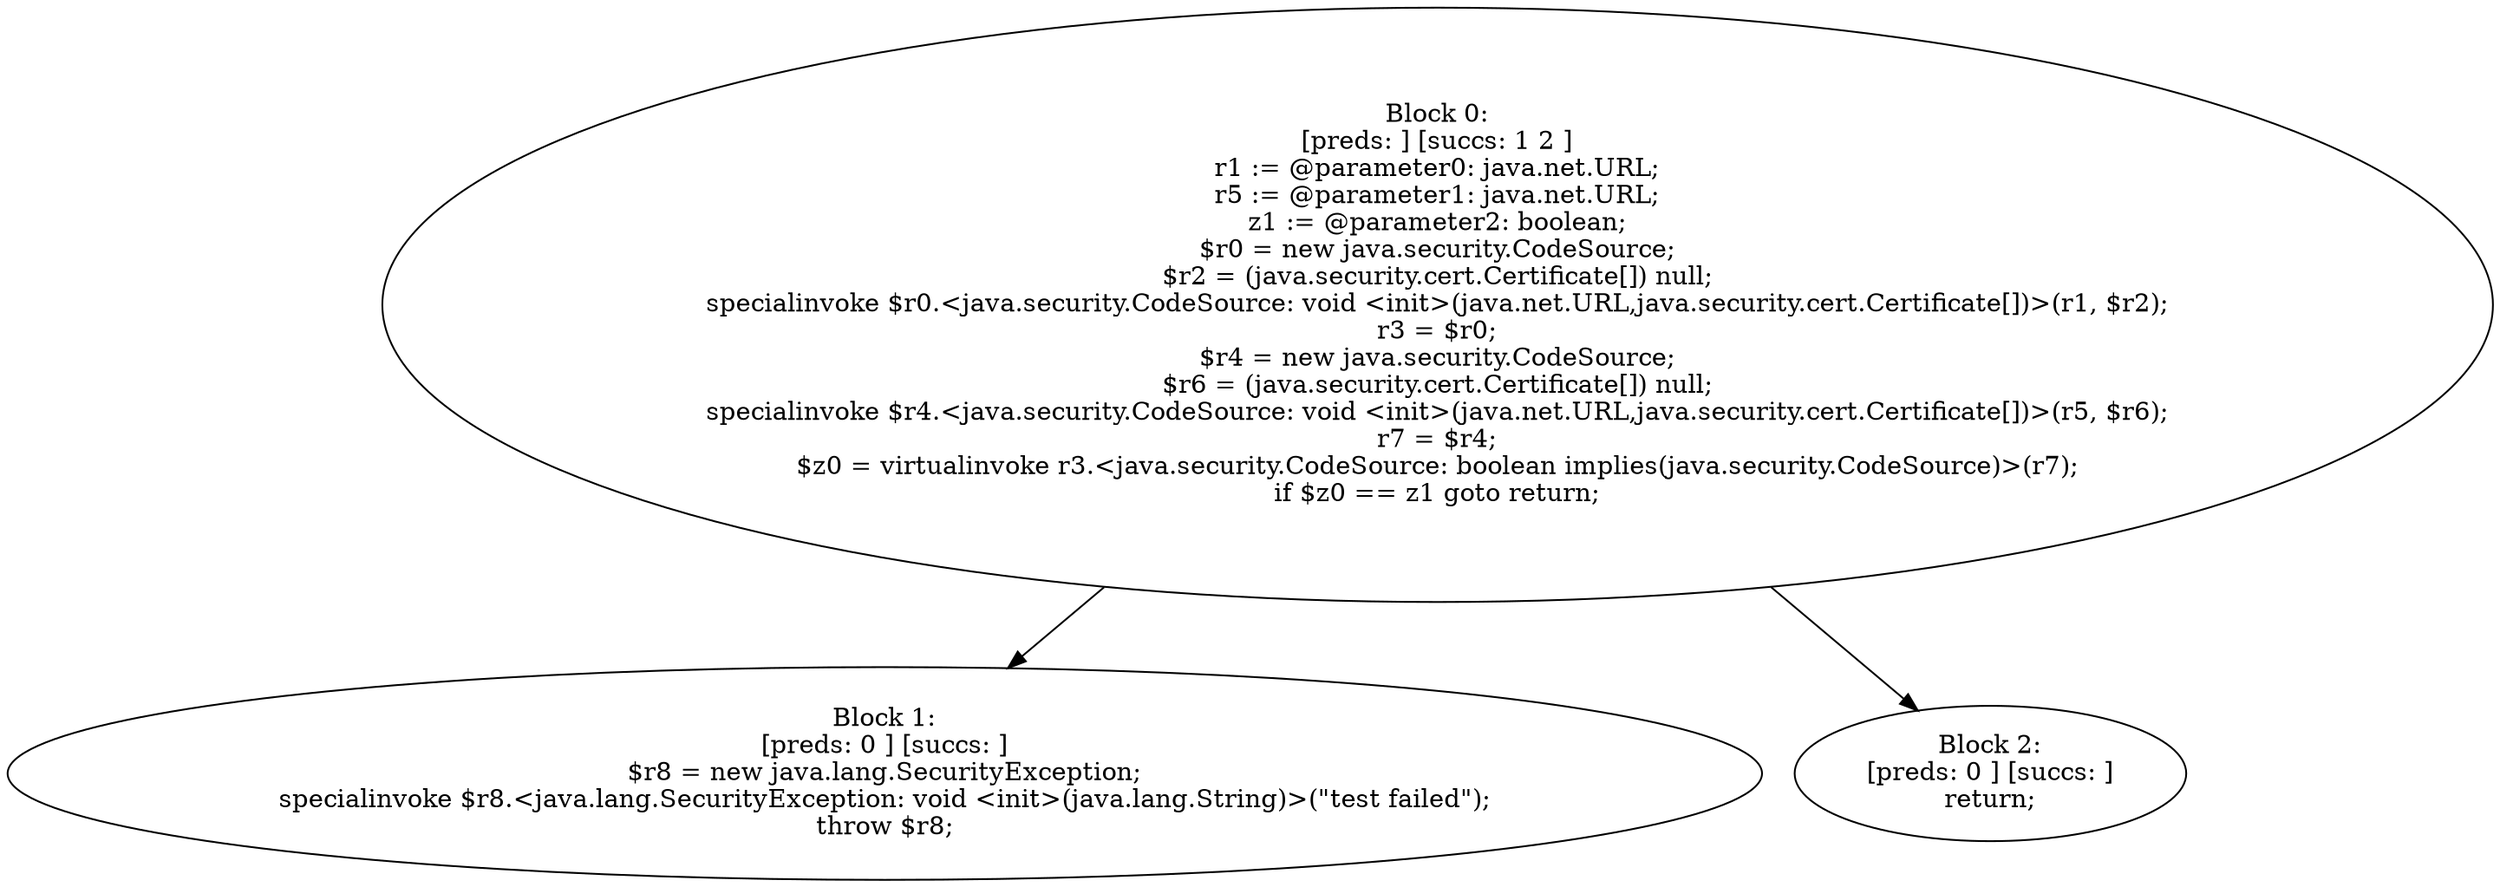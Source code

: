 digraph "unitGraph" {
    "Block 0:
[preds: ] [succs: 1 2 ]
r1 := @parameter0: java.net.URL;
r5 := @parameter1: java.net.URL;
z1 := @parameter2: boolean;
$r0 = new java.security.CodeSource;
$r2 = (java.security.cert.Certificate[]) null;
specialinvoke $r0.<java.security.CodeSource: void <init>(java.net.URL,java.security.cert.Certificate[])>(r1, $r2);
r3 = $r0;
$r4 = new java.security.CodeSource;
$r6 = (java.security.cert.Certificate[]) null;
specialinvoke $r4.<java.security.CodeSource: void <init>(java.net.URL,java.security.cert.Certificate[])>(r5, $r6);
r7 = $r4;
$z0 = virtualinvoke r3.<java.security.CodeSource: boolean implies(java.security.CodeSource)>(r7);
if $z0 == z1 goto return;
"
    "Block 1:
[preds: 0 ] [succs: ]
$r8 = new java.lang.SecurityException;
specialinvoke $r8.<java.lang.SecurityException: void <init>(java.lang.String)>(\"test failed\");
throw $r8;
"
    "Block 2:
[preds: 0 ] [succs: ]
return;
"
    "Block 0:
[preds: ] [succs: 1 2 ]
r1 := @parameter0: java.net.URL;
r5 := @parameter1: java.net.URL;
z1 := @parameter2: boolean;
$r0 = new java.security.CodeSource;
$r2 = (java.security.cert.Certificate[]) null;
specialinvoke $r0.<java.security.CodeSource: void <init>(java.net.URL,java.security.cert.Certificate[])>(r1, $r2);
r3 = $r0;
$r4 = new java.security.CodeSource;
$r6 = (java.security.cert.Certificate[]) null;
specialinvoke $r4.<java.security.CodeSource: void <init>(java.net.URL,java.security.cert.Certificate[])>(r5, $r6);
r7 = $r4;
$z0 = virtualinvoke r3.<java.security.CodeSource: boolean implies(java.security.CodeSource)>(r7);
if $z0 == z1 goto return;
"->"Block 1:
[preds: 0 ] [succs: ]
$r8 = new java.lang.SecurityException;
specialinvoke $r8.<java.lang.SecurityException: void <init>(java.lang.String)>(\"test failed\");
throw $r8;
";
    "Block 0:
[preds: ] [succs: 1 2 ]
r1 := @parameter0: java.net.URL;
r5 := @parameter1: java.net.URL;
z1 := @parameter2: boolean;
$r0 = new java.security.CodeSource;
$r2 = (java.security.cert.Certificate[]) null;
specialinvoke $r0.<java.security.CodeSource: void <init>(java.net.URL,java.security.cert.Certificate[])>(r1, $r2);
r3 = $r0;
$r4 = new java.security.CodeSource;
$r6 = (java.security.cert.Certificate[]) null;
specialinvoke $r4.<java.security.CodeSource: void <init>(java.net.URL,java.security.cert.Certificate[])>(r5, $r6);
r7 = $r4;
$z0 = virtualinvoke r3.<java.security.CodeSource: boolean implies(java.security.CodeSource)>(r7);
if $z0 == z1 goto return;
"->"Block 2:
[preds: 0 ] [succs: ]
return;
";
}
